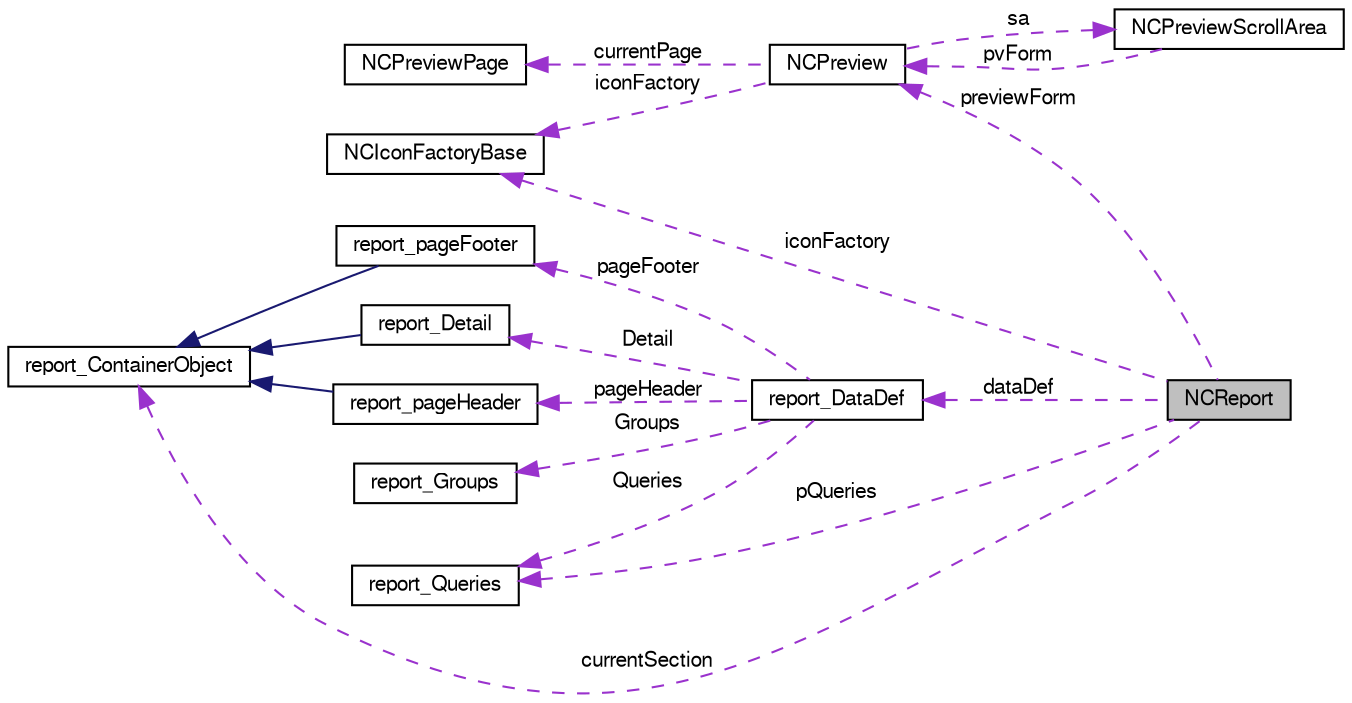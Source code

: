 digraph G
{
  edge [fontname="FreeSans",fontsize=10,labelfontname="FreeSans",labelfontsize=10];
  node [fontname="FreeSans",fontsize=10,shape=record];
  rankdir=LR;
  Node1 [label="NCReport",height=0.2,width=0.4,color="black", fillcolor="grey75", style="filled" fontcolor="black"];
  Node2 -> Node1 [dir=back,color="darkorchid3",fontsize=10,style="dashed",label="previewForm",fontname="FreeSans"];
  Node2 [label="NCPreview",height=0.2,width=0.4,color="black", fillcolor="white", style="filled",URL="$classNCPreview.html"];
  Node3 -> Node2 [dir=back,color="darkorchid3",fontsize=10,style="dashed",label="currentPage",fontname="FreeSans"];
  Node3 [label="NCPreviewPage",height=0.2,width=0.4,color="black", fillcolor="white", style="filled",URL="$classNCPreviewPage.html"];
  Node4 -> Node2 [dir=back,color="darkorchid3",fontsize=10,style="dashed",label="iconFactory",fontname="FreeSans"];
  Node4 [label="NCIconFactoryBase",height=0.2,width=0.4,color="black", fillcolor="white", style="filled",URL="$classNCIconFactoryBase.html"];
  Node5 -> Node2 [dir=back,color="darkorchid3",fontsize=10,style="dashed",label="sa",fontname="FreeSans"];
  Node5 [label="NCPreviewScrollArea",height=0.2,width=0.4,color="black", fillcolor="white", style="filled",URL="$classNCPreviewScrollArea.html"];
  Node2 -> Node5 [dir=back,color="darkorchid3",fontsize=10,style="dashed",label="pvForm",fontname="FreeSans"];
  Node6 -> Node1 [dir=back,color="darkorchid3",fontsize=10,style="dashed",label="dataDef",fontname="FreeSans"];
  Node6 [label="report_DataDef",height=0.2,width=0.4,color="black", fillcolor="white", style="filled",URL="$classreport__DataDef.html"];
  Node7 -> Node6 [dir=back,color="darkorchid3",fontsize=10,style="dashed",label="pageFooter",fontname="FreeSans"];
  Node7 [label="report_pageFooter",height=0.2,width=0.4,color="black", fillcolor="white", style="filled",URL="$classreport__pageFooter.html"];
  Node8 -> Node7 [dir=back,color="midnightblue",fontsize=10,style="solid",fontname="FreeSans"];
  Node8 [label="report_ContainerObject",height=0.2,width=0.4,color="black", fillcolor="white", style="filled",URL="$classreport__ContainerObject.html"];
  Node9 -> Node6 [dir=back,color="darkorchid3",fontsize=10,style="dashed",label="Queries",fontname="FreeSans"];
  Node9 [label="report_Queries",height=0.2,width=0.4,color="black", fillcolor="white", style="filled",URL="$classreport__Queries.html"];
  Node10 -> Node6 [dir=back,color="darkorchid3",fontsize=10,style="dashed",label="Groups",fontname="FreeSans"];
  Node10 [label="report_Groups",height=0.2,width=0.4,color="black", fillcolor="white", style="filled",URL="$classreport__Groups.html"];
  Node11 -> Node6 [dir=back,color="darkorchid3",fontsize=10,style="dashed",label="Detail",fontname="FreeSans"];
  Node11 [label="report_Detail",height=0.2,width=0.4,color="black", fillcolor="white", style="filled",URL="$classreport__Detail.html"];
  Node8 -> Node11 [dir=back,color="midnightblue",fontsize=10,style="solid",fontname="FreeSans"];
  Node12 -> Node6 [dir=back,color="darkorchid3",fontsize=10,style="dashed",label="pageHeader",fontname="FreeSans"];
  Node12 [label="report_pageHeader",height=0.2,width=0.4,color="black", fillcolor="white", style="filled",URL="$classreport__pageHeader.html"];
  Node8 -> Node12 [dir=back,color="midnightblue",fontsize=10,style="solid",fontname="FreeSans"];
  Node8 -> Node1 [dir=back,color="darkorchid3",fontsize=10,style="dashed",label="currentSection",fontname="FreeSans"];
  Node9 -> Node1 [dir=back,color="darkorchid3",fontsize=10,style="dashed",label="pQueries",fontname="FreeSans"];
  Node4 -> Node1 [dir=back,color="darkorchid3",fontsize=10,style="dashed",label="iconFactory",fontname="FreeSans"];
}
